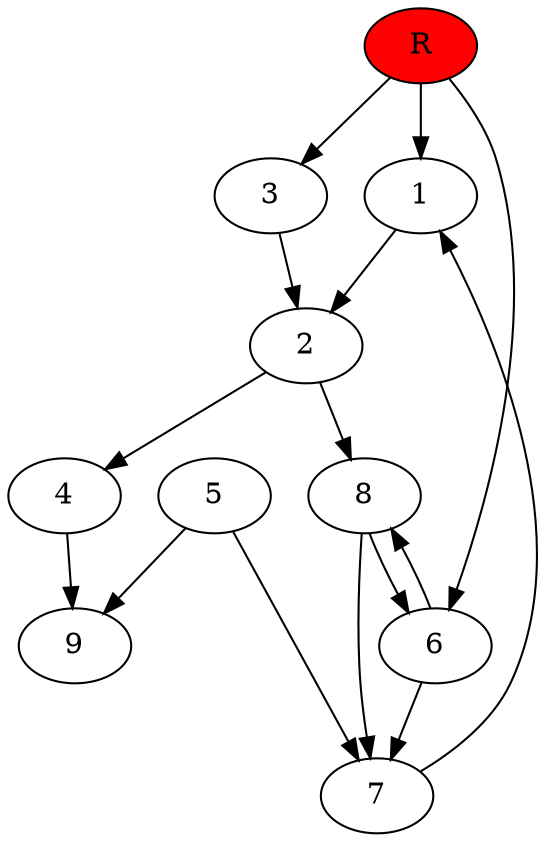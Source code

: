 digraph prb39551 {
	1
	2
	3
	4
	5
	6
	7
	8
	R [fillcolor="#ff0000" style=filled]
	1 -> 2
	2 -> 4
	2 -> 8
	3 -> 2
	4 -> 9
	5 -> 7
	5 -> 9
	6 -> 7
	6 -> 8
	7 -> 1
	8 -> 6
	8 -> 7
	R -> 1
	R -> 3
	R -> 6
}

